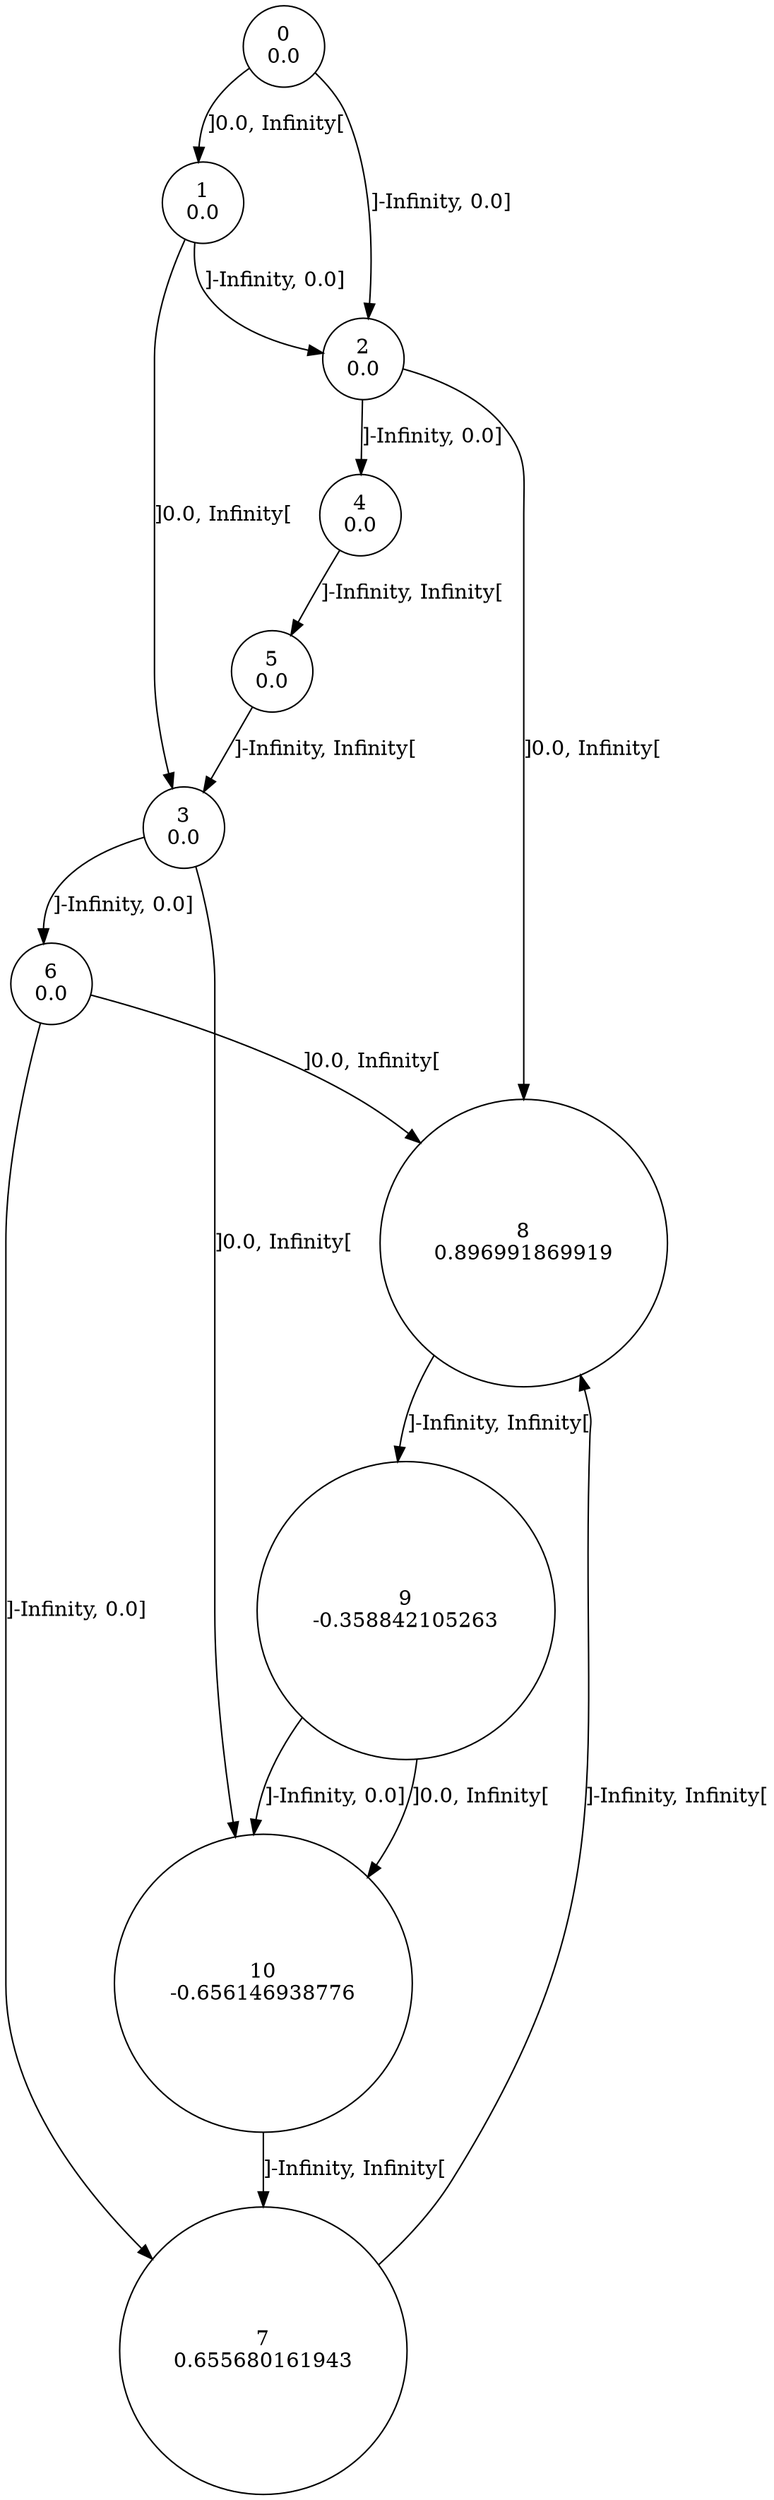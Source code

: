 digraph a {
0 [shape=circle, label="0\n0.0"];
	0 -> 2 [label="]-Infinity, 0.0]"];
	0 -> 1 [label="]0.0, Infinity["];
1 [shape=circle, label="1\n0.0"];
	1 -> 2 [label="]-Infinity, 0.0]"];
	1 -> 3 [label="]0.0, Infinity["];
2 [shape=circle, label="2\n0.0"];
	2 -> 4 [label="]-Infinity, 0.0]"];
	2 -> 8 [label="]0.0, Infinity["];
3 [shape=circle, label="3\n0.0"];
	3 -> 6 [label="]-Infinity, 0.0]"];
	3 -> 10 [label="]0.0, Infinity["];
4 [shape=circle, label="4\n0.0"];
	4 -> 5 [label="]-Infinity, Infinity["];
5 [shape=circle, label="5\n0.0"];
	5 -> 3 [label="]-Infinity, Infinity["];
6 [shape=circle, label="6\n0.0"];
	6 -> 7 [label="]-Infinity, 0.0]"];
	6 -> 8 [label="]0.0, Infinity["];
7 [shape=circle, label="7\n0.655680161943"];
	7 -> 8 [label="]-Infinity, Infinity["];
8 [shape=circle, label="8\n0.896991869919"];
	8 -> 9 [label="]-Infinity, Infinity["];
9 [shape=circle, label="9\n-0.358842105263"];
	9 -> 10 [label="]-Infinity, 0.0]"];
	9 -> 10 [label="]0.0, Infinity["];
10 [shape=circle, label="10\n-0.656146938776"];
	10 -> 7 [label="]-Infinity, Infinity["];
}